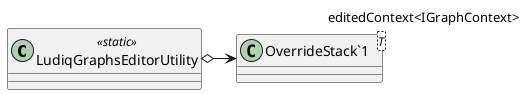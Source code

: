 @startuml
class LudiqGraphsEditorUtility <<static>> {
}
class "OverrideStack`1"<T> {
}
LudiqGraphsEditorUtility o-> "editedContext<IGraphContext>" "OverrideStack`1"
@enduml
